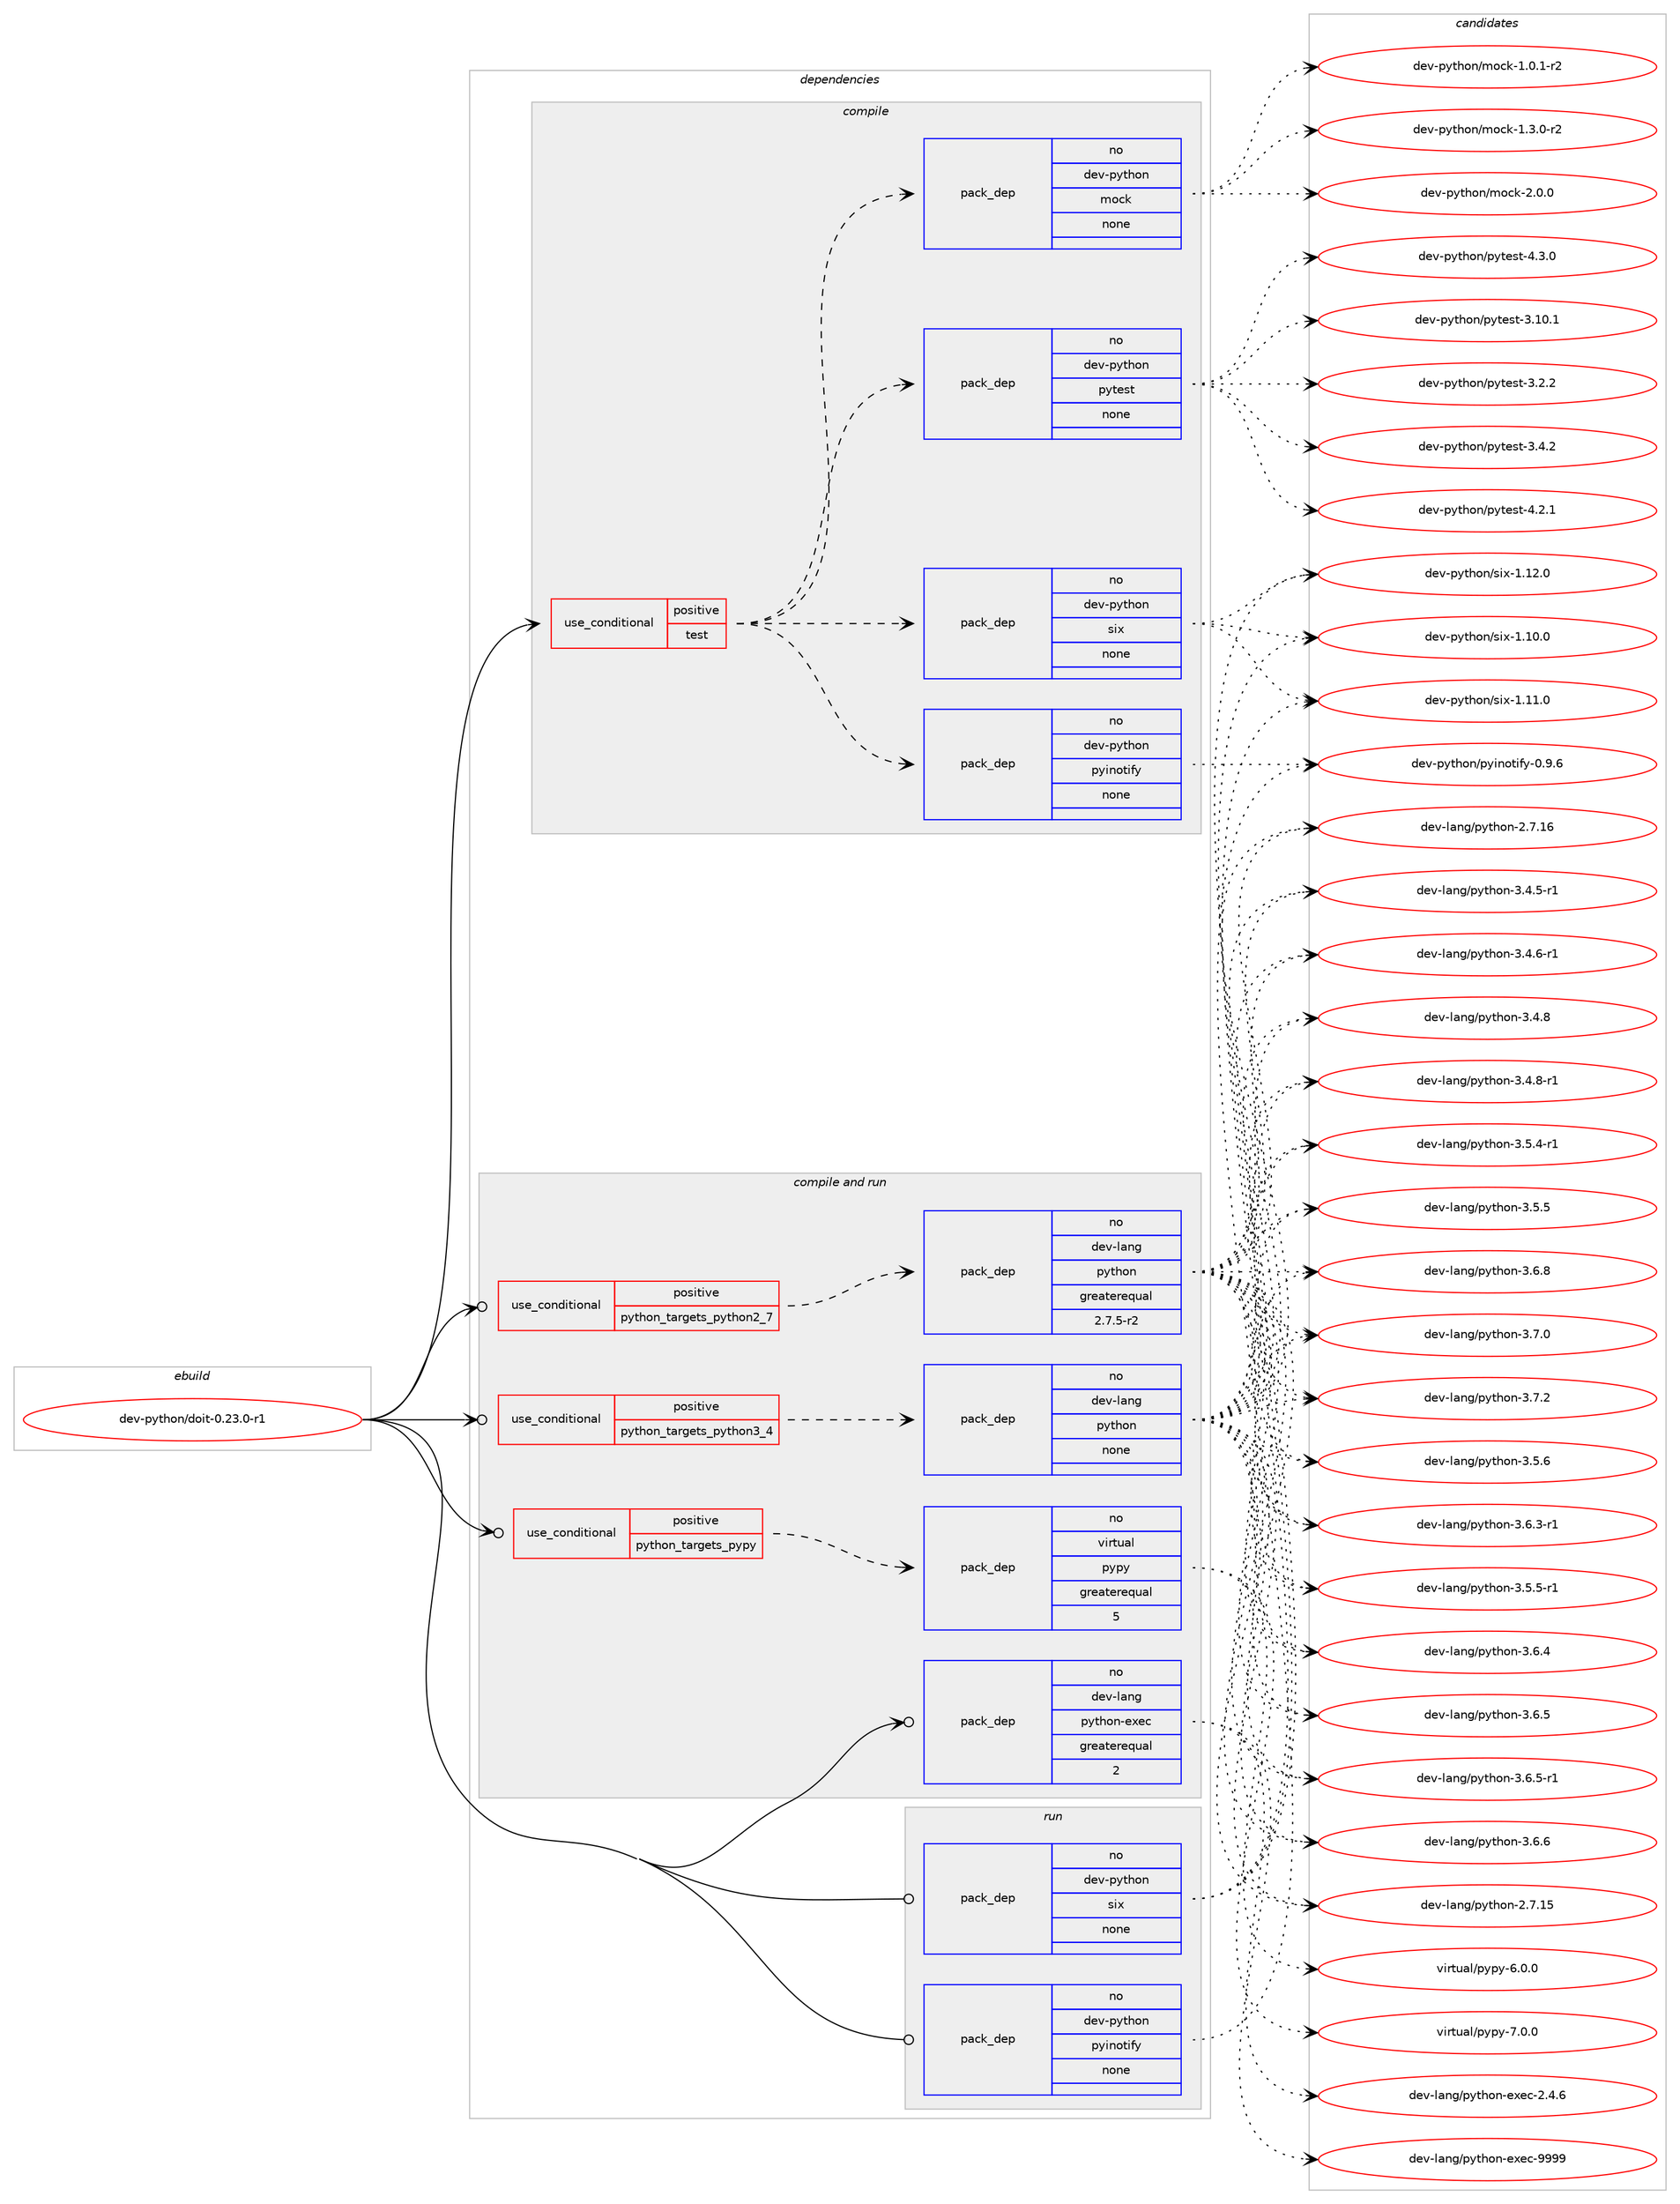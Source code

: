 digraph prolog {

# *************
# Graph options
# *************

newrank=true;
concentrate=true;
compound=true;
graph [rankdir=LR,fontname=Helvetica,fontsize=10,ranksep=1.5];#, ranksep=2.5, nodesep=0.2];
edge  [arrowhead=vee];
node  [fontname=Helvetica,fontsize=10];

# **********
# The ebuild
# **********

subgraph cluster_leftcol {
color=gray;
rank=same;
label=<<i>ebuild</i>>;
id [label="dev-python/doit-0.23.0-r1", color=red, width=4, href="../dev-python/doit-0.23.0-r1.svg"];
}

# ****************
# The dependencies
# ****************

subgraph cluster_midcol {
color=gray;
label=<<i>dependencies</i>>;
subgraph cluster_compile {
fillcolor="#eeeeee";
style=filled;
label=<<i>compile</i>>;
subgraph cond373645 {
dependency1407085 [label=<<TABLE BORDER="0" CELLBORDER="1" CELLSPACING="0" CELLPADDING="4"><TR><TD ROWSPAN="3" CELLPADDING="10">use_conditional</TD></TR><TR><TD>positive</TD></TR><TR><TD>test</TD></TR></TABLE>>, shape=none, color=red];
subgraph pack1010184 {
dependency1407086 [label=<<TABLE BORDER="0" CELLBORDER="1" CELLSPACING="0" CELLPADDING="4" WIDTH="220"><TR><TD ROWSPAN="6" CELLPADDING="30">pack_dep</TD></TR><TR><TD WIDTH="110">no</TD></TR><TR><TD>dev-python</TD></TR><TR><TD>pyinotify</TD></TR><TR><TD>none</TD></TR><TR><TD></TD></TR></TABLE>>, shape=none, color=blue];
}
dependency1407085:e -> dependency1407086:w [weight=20,style="dashed",arrowhead="vee"];
subgraph pack1010185 {
dependency1407087 [label=<<TABLE BORDER="0" CELLBORDER="1" CELLSPACING="0" CELLPADDING="4" WIDTH="220"><TR><TD ROWSPAN="6" CELLPADDING="30">pack_dep</TD></TR><TR><TD WIDTH="110">no</TD></TR><TR><TD>dev-python</TD></TR><TR><TD>six</TD></TR><TR><TD>none</TD></TR><TR><TD></TD></TR></TABLE>>, shape=none, color=blue];
}
dependency1407085:e -> dependency1407087:w [weight=20,style="dashed",arrowhead="vee"];
subgraph pack1010186 {
dependency1407088 [label=<<TABLE BORDER="0" CELLBORDER="1" CELLSPACING="0" CELLPADDING="4" WIDTH="220"><TR><TD ROWSPAN="6" CELLPADDING="30">pack_dep</TD></TR><TR><TD WIDTH="110">no</TD></TR><TR><TD>dev-python</TD></TR><TR><TD>pytest</TD></TR><TR><TD>none</TD></TR><TR><TD></TD></TR></TABLE>>, shape=none, color=blue];
}
dependency1407085:e -> dependency1407088:w [weight=20,style="dashed",arrowhead="vee"];
subgraph pack1010187 {
dependency1407089 [label=<<TABLE BORDER="0" CELLBORDER="1" CELLSPACING="0" CELLPADDING="4" WIDTH="220"><TR><TD ROWSPAN="6" CELLPADDING="30">pack_dep</TD></TR><TR><TD WIDTH="110">no</TD></TR><TR><TD>dev-python</TD></TR><TR><TD>mock</TD></TR><TR><TD>none</TD></TR><TR><TD></TD></TR></TABLE>>, shape=none, color=blue];
}
dependency1407085:e -> dependency1407089:w [weight=20,style="dashed",arrowhead="vee"];
}
id:e -> dependency1407085:w [weight=20,style="solid",arrowhead="vee"];
}
subgraph cluster_compileandrun {
fillcolor="#eeeeee";
style=filled;
label=<<i>compile and run</i>>;
subgraph cond373646 {
dependency1407090 [label=<<TABLE BORDER="0" CELLBORDER="1" CELLSPACING="0" CELLPADDING="4"><TR><TD ROWSPAN="3" CELLPADDING="10">use_conditional</TD></TR><TR><TD>positive</TD></TR><TR><TD>python_targets_pypy</TD></TR></TABLE>>, shape=none, color=red];
subgraph pack1010188 {
dependency1407091 [label=<<TABLE BORDER="0" CELLBORDER="1" CELLSPACING="0" CELLPADDING="4" WIDTH="220"><TR><TD ROWSPAN="6" CELLPADDING="30">pack_dep</TD></TR><TR><TD WIDTH="110">no</TD></TR><TR><TD>virtual</TD></TR><TR><TD>pypy</TD></TR><TR><TD>greaterequal</TD></TR><TR><TD>5</TD></TR></TABLE>>, shape=none, color=blue];
}
dependency1407090:e -> dependency1407091:w [weight=20,style="dashed",arrowhead="vee"];
}
id:e -> dependency1407090:w [weight=20,style="solid",arrowhead="odotvee"];
subgraph cond373647 {
dependency1407092 [label=<<TABLE BORDER="0" CELLBORDER="1" CELLSPACING="0" CELLPADDING="4"><TR><TD ROWSPAN="3" CELLPADDING="10">use_conditional</TD></TR><TR><TD>positive</TD></TR><TR><TD>python_targets_python2_7</TD></TR></TABLE>>, shape=none, color=red];
subgraph pack1010189 {
dependency1407093 [label=<<TABLE BORDER="0" CELLBORDER="1" CELLSPACING="0" CELLPADDING="4" WIDTH="220"><TR><TD ROWSPAN="6" CELLPADDING="30">pack_dep</TD></TR><TR><TD WIDTH="110">no</TD></TR><TR><TD>dev-lang</TD></TR><TR><TD>python</TD></TR><TR><TD>greaterequal</TD></TR><TR><TD>2.7.5-r2</TD></TR></TABLE>>, shape=none, color=blue];
}
dependency1407092:e -> dependency1407093:w [weight=20,style="dashed",arrowhead="vee"];
}
id:e -> dependency1407092:w [weight=20,style="solid",arrowhead="odotvee"];
subgraph cond373648 {
dependency1407094 [label=<<TABLE BORDER="0" CELLBORDER="1" CELLSPACING="0" CELLPADDING="4"><TR><TD ROWSPAN="3" CELLPADDING="10">use_conditional</TD></TR><TR><TD>positive</TD></TR><TR><TD>python_targets_python3_4</TD></TR></TABLE>>, shape=none, color=red];
subgraph pack1010190 {
dependency1407095 [label=<<TABLE BORDER="0" CELLBORDER="1" CELLSPACING="0" CELLPADDING="4" WIDTH="220"><TR><TD ROWSPAN="6" CELLPADDING="30">pack_dep</TD></TR><TR><TD WIDTH="110">no</TD></TR><TR><TD>dev-lang</TD></TR><TR><TD>python</TD></TR><TR><TD>none</TD></TR><TR><TD></TD></TR></TABLE>>, shape=none, color=blue];
}
dependency1407094:e -> dependency1407095:w [weight=20,style="dashed",arrowhead="vee"];
}
id:e -> dependency1407094:w [weight=20,style="solid",arrowhead="odotvee"];
subgraph pack1010191 {
dependency1407096 [label=<<TABLE BORDER="0" CELLBORDER="1" CELLSPACING="0" CELLPADDING="4" WIDTH="220"><TR><TD ROWSPAN="6" CELLPADDING="30">pack_dep</TD></TR><TR><TD WIDTH="110">no</TD></TR><TR><TD>dev-lang</TD></TR><TR><TD>python-exec</TD></TR><TR><TD>greaterequal</TD></TR><TR><TD>2</TD></TR></TABLE>>, shape=none, color=blue];
}
id:e -> dependency1407096:w [weight=20,style="solid",arrowhead="odotvee"];
}
subgraph cluster_run {
fillcolor="#eeeeee";
style=filled;
label=<<i>run</i>>;
subgraph pack1010192 {
dependency1407097 [label=<<TABLE BORDER="0" CELLBORDER="1" CELLSPACING="0" CELLPADDING="4" WIDTH="220"><TR><TD ROWSPAN="6" CELLPADDING="30">pack_dep</TD></TR><TR><TD WIDTH="110">no</TD></TR><TR><TD>dev-python</TD></TR><TR><TD>pyinotify</TD></TR><TR><TD>none</TD></TR><TR><TD></TD></TR></TABLE>>, shape=none, color=blue];
}
id:e -> dependency1407097:w [weight=20,style="solid",arrowhead="odot"];
subgraph pack1010193 {
dependency1407098 [label=<<TABLE BORDER="0" CELLBORDER="1" CELLSPACING="0" CELLPADDING="4" WIDTH="220"><TR><TD ROWSPAN="6" CELLPADDING="30">pack_dep</TD></TR><TR><TD WIDTH="110">no</TD></TR><TR><TD>dev-python</TD></TR><TR><TD>six</TD></TR><TR><TD>none</TD></TR><TR><TD></TD></TR></TABLE>>, shape=none, color=blue];
}
id:e -> dependency1407098:w [weight=20,style="solid",arrowhead="odot"];
}
}

# **************
# The candidates
# **************

subgraph cluster_choices {
rank=same;
color=gray;
label=<<i>candidates</i>>;

subgraph choice1010184 {
color=black;
nodesep=1;
choice1001011184511212111610411111047112121105110111116105102121454846574654 [label="dev-python/pyinotify-0.9.6", color=red, width=4,href="../dev-python/pyinotify-0.9.6.svg"];
dependency1407086:e -> choice1001011184511212111610411111047112121105110111116105102121454846574654:w [style=dotted,weight="100"];
}
subgraph choice1010185 {
color=black;
nodesep=1;
choice100101118451121211161041111104711510512045494649484648 [label="dev-python/six-1.10.0", color=red, width=4,href="../dev-python/six-1.10.0.svg"];
choice100101118451121211161041111104711510512045494649494648 [label="dev-python/six-1.11.0", color=red, width=4,href="../dev-python/six-1.11.0.svg"];
choice100101118451121211161041111104711510512045494649504648 [label="dev-python/six-1.12.0", color=red, width=4,href="../dev-python/six-1.12.0.svg"];
dependency1407087:e -> choice100101118451121211161041111104711510512045494649484648:w [style=dotted,weight="100"];
dependency1407087:e -> choice100101118451121211161041111104711510512045494649494648:w [style=dotted,weight="100"];
dependency1407087:e -> choice100101118451121211161041111104711510512045494649504648:w [style=dotted,weight="100"];
}
subgraph choice1010186 {
color=black;
nodesep=1;
choice100101118451121211161041111104711212111610111511645514649484649 [label="dev-python/pytest-3.10.1", color=red, width=4,href="../dev-python/pytest-3.10.1.svg"];
choice1001011184511212111610411111047112121116101115116455146504650 [label="dev-python/pytest-3.2.2", color=red, width=4,href="../dev-python/pytest-3.2.2.svg"];
choice1001011184511212111610411111047112121116101115116455146524650 [label="dev-python/pytest-3.4.2", color=red, width=4,href="../dev-python/pytest-3.4.2.svg"];
choice1001011184511212111610411111047112121116101115116455246504649 [label="dev-python/pytest-4.2.1", color=red, width=4,href="../dev-python/pytest-4.2.1.svg"];
choice1001011184511212111610411111047112121116101115116455246514648 [label="dev-python/pytest-4.3.0", color=red, width=4,href="../dev-python/pytest-4.3.0.svg"];
dependency1407088:e -> choice100101118451121211161041111104711212111610111511645514649484649:w [style=dotted,weight="100"];
dependency1407088:e -> choice1001011184511212111610411111047112121116101115116455146504650:w [style=dotted,weight="100"];
dependency1407088:e -> choice1001011184511212111610411111047112121116101115116455146524650:w [style=dotted,weight="100"];
dependency1407088:e -> choice1001011184511212111610411111047112121116101115116455246504649:w [style=dotted,weight="100"];
dependency1407088:e -> choice1001011184511212111610411111047112121116101115116455246514648:w [style=dotted,weight="100"];
}
subgraph choice1010187 {
color=black;
nodesep=1;
choice1001011184511212111610411111047109111991074549464846494511450 [label="dev-python/mock-1.0.1-r2", color=red, width=4,href="../dev-python/mock-1.0.1-r2.svg"];
choice1001011184511212111610411111047109111991074549465146484511450 [label="dev-python/mock-1.3.0-r2", color=red, width=4,href="../dev-python/mock-1.3.0-r2.svg"];
choice100101118451121211161041111104710911199107455046484648 [label="dev-python/mock-2.0.0", color=red, width=4,href="../dev-python/mock-2.0.0.svg"];
dependency1407089:e -> choice1001011184511212111610411111047109111991074549464846494511450:w [style=dotted,weight="100"];
dependency1407089:e -> choice1001011184511212111610411111047109111991074549465146484511450:w [style=dotted,weight="100"];
dependency1407089:e -> choice100101118451121211161041111104710911199107455046484648:w [style=dotted,weight="100"];
}
subgraph choice1010188 {
color=black;
nodesep=1;
choice1181051141161179710847112121112121455446484648 [label="virtual/pypy-6.0.0", color=red, width=4,href="../virtual/pypy-6.0.0.svg"];
choice1181051141161179710847112121112121455546484648 [label="virtual/pypy-7.0.0", color=red, width=4,href="../virtual/pypy-7.0.0.svg"];
dependency1407091:e -> choice1181051141161179710847112121112121455446484648:w [style=dotted,weight="100"];
dependency1407091:e -> choice1181051141161179710847112121112121455546484648:w [style=dotted,weight="100"];
}
subgraph choice1010189 {
color=black;
nodesep=1;
choice10010111845108971101034711212111610411111045504655464953 [label="dev-lang/python-2.7.15", color=red, width=4,href="../dev-lang/python-2.7.15.svg"];
choice10010111845108971101034711212111610411111045504655464954 [label="dev-lang/python-2.7.16", color=red, width=4,href="../dev-lang/python-2.7.16.svg"];
choice1001011184510897110103471121211161041111104551465246534511449 [label="dev-lang/python-3.4.5-r1", color=red, width=4,href="../dev-lang/python-3.4.5-r1.svg"];
choice1001011184510897110103471121211161041111104551465246544511449 [label="dev-lang/python-3.4.6-r1", color=red, width=4,href="../dev-lang/python-3.4.6-r1.svg"];
choice100101118451089711010347112121116104111110455146524656 [label="dev-lang/python-3.4.8", color=red, width=4,href="../dev-lang/python-3.4.8.svg"];
choice1001011184510897110103471121211161041111104551465246564511449 [label="dev-lang/python-3.4.8-r1", color=red, width=4,href="../dev-lang/python-3.4.8-r1.svg"];
choice1001011184510897110103471121211161041111104551465346524511449 [label="dev-lang/python-3.5.4-r1", color=red, width=4,href="../dev-lang/python-3.5.4-r1.svg"];
choice100101118451089711010347112121116104111110455146534653 [label="dev-lang/python-3.5.5", color=red, width=4,href="../dev-lang/python-3.5.5.svg"];
choice1001011184510897110103471121211161041111104551465346534511449 [label="dev-lang/python-3.5.5-r1", color=red, width=4,href="../dev-lang/python-3.5.5-r1.svg"];
choice100101118451089711010347112121116104111110455146534654 [label="dev-lang/python-3.5.6", color=red, width=4,href="../dev-lang/python-3.5.6.svg"];
choice1001011184510897110103471121211161041111104551465446514511449 [label="dev-lang/python-3.6.3-r1", color=red, width=4,href="../dev-lang/python-3.6.3-r1.svg"];
choice100101118451089711010347112121116104111110455146544652 [label="dev-lang/python-3.6.4", color=red, width=4,href="../dev-lang/python-3.6.4.svg"];
choice100101118451089711010347112121116104111110455146544653 [label="dev-lang/python-3.6.5", color=red, width=4,href="../dev-lang/python-3.6.5.svg"];
choice1001011184510897110103471121211161041111104551465446534511449 [label="dev-lang/python-3.6.5-r1", color=red, width=4,href="../dev-lang/python-3.6.5-r1.svg"];
choice100101118451089711010347112121116104111110455146544654 [label="dev-lang/python-3.6.6", color=red, width=4,href="../dev-lang/python-3.6.6.svg"];
choice100101118451089711010347112121116104111110455146544656 [label="dev-lang/python-3.6.8", color=red, width=4,href="../dev-lang/python-3.6.8.svg"];
choice100101118451089711010347112121116104111110455146554648 [label="dev-lang/python-3.7.0", color=red, width=4,href="../dev-lang/python-3.7.0.svg"];
choice100101118451089711010347112121116104111110455146554650 [label="dev-lang/python-3.7.2", color=red, width=4,href="../dev-lang/python-3.7.2.svg"];
dependency1407093:e -> choice10010111845108971101034711212111610411111045504655464953:w [style=dotted,weight="100"];
dependency1407093:e -> choice10010111845108971101034711212111610411111045504655464954:w [style=dotted,weight="100"];
dependency1407093:e -> choice1001011184510897110103471121211161041111104551465246534511449:w [style=dotted,weight="100"];
dependency1407093:e -> choice1001011184510897110103471121211161041111104551465246544511449:w [style=dotted,weight="100"];
dependency1407093:e -> choice100101118451089711010347112121116104111110455146524656:w [style=dotted,weight="100"];
dependency1407093:e -> choice1001011184510897110103471121211161041111104551465246564511449:w [style=dotted,weight="100"];
dependency1407093:e -> choice1001011184510897110103471121211161041111104551465346524511449:w [style=dotted,weight="100"];
dependency1407093:e -> choice100101118451089711010347112121116104111110455146534653:w [style=dotted,weight="100"];
dependency1407093:e -> choice1001011184510897110103471121211161041111104551465346534511449:w [style=dotted,weight="100"];
dependency1407093:e -> choice100101118451089711010347112121116104111110455146534654:w [style=dotted,weight="100"];
dependency1407093:e -> choice1001011184510897110103471121211161041111104551465446514511449:w [style=dotted,weight="100"];
dependency1407093:e -> choice100101118451089711010347112121116104111110455146544652:w [style=dotted,weight="100"];
dependency1407093:e -> choice100101118451089711010347112121116104111110455146544653:w [style=dotted,weight="100"];
dependency1407093:e -> choice1001011184510897110103471121211161041111104551465446534511449:w [style=dotted,weight="100"];
dependency1407093:e -> choice100101118451089711010347112121116104111110455146544654:w [style=dotted,weight="100"];
dependency1407093:e -> choice100101118451089711010347112121116104111110455146544656:w [style=dotted,weight="100"];
dependency1407093:e -> choice100101118451089711010347112121116104111110455146554648:w [style=dotted,weight="100"];
dependency1407093:e -> choice100101118451089711010347112121116104111110455146554650:w [style=dotted,weight="100"];
}
subgraph choice1010190 {
color=black;
nodesep=1;
choice10010111845108971101034711212111610411111045504655464953 [label="dev-lang/python-2.7.15", color=red, width=4,href="../dev-lang/python-2.7.15.svg"];
choice10010111845108971101034711212111610411111045504655464954 [label="dev-lang/python-2.7.16", color=red, width=4,href="../dev-lang/python-2.7.16.svg"];
choice1001011184510897110103471121211161041111104551465246534511449 [label="dev-lang/python-3.4.5-r1", color=red, width=4,href="../dev-lang/python-3.4.5-r1.svg"];
choice1001011184510897110103471121211161041111104551465246544511449 [label="dev-lang/python-3.4.6-r1", color=red, width=4,href="../dev-lang/python-3.4.6-r1.svg"];
choice100101118451089711010347112121116104111110455146524656 [label="dev-lang/python-3.4.8", color=red, width=4,href="../dev-lang/python-3.4.8.svg"];
choice1001011184510897110103471121211161041111104551465246564511449 [label="dev-lang/python-3.4.8-r1", color=red, width=4,href="../dev-lang/python-3.4.8-r1.svg"];
choice1001011184510897110103471121211161041111104551465346524511449 [label="dev-lang/python-3.5.4-r1", color=red, width=4,href="../dev-lang/python-3.5.4-r1.svg"];
choice100101118451089711010347112121116104111110455146534653 [label="dev-lang/python-3.5.5", color=red, width=4,href="../dev-lang/python-3.5.5.svg"];
choice1001011184510897110103471121211161041111104551465346534511449 [label="dev-lang/python-3.5.5-r1", color=red, width=4,href="../dev-lang/python-3.5.5-r1.svg"];
choice100101118451089711010347112121116104111110455146534654 [label="dev-lang/python-3.5.6", color=red, width=4,href="../dev-lang/python-3.5.6.svg"];
choice1001011184510897110103471121211161041111104551465446514511449 [label="dev-lang/python-3.6.3-r1", color=red, width=4,href="../dev-lang/python-3.6.3-r1.svg"];
choice100101118451089711010347112121116104111110455146544652 [label="dev-lang/python-3.6.4", color=red, width=4,href="../dev-lang/python-3.6.4.svg"];
choice100101118451089711010347112121116104111110455146544653 [label="dev-lang/python-3.6.5", color=red, width=4,href="../dev-lang/python-3.6.5.svg"];
choice1001011184510897110103471121211161041111104551465446534511449 [label="dev-lang/python-3.6.5-r1", color=red, width=4,href="../dev-lang/python-3.6.5-r1.svg"];
choice100101118451089711010347112121116104111110455146544654 [label="dev-lang/python-3.6.6", color=red, width=4,href="../dev-lang/python-3.6.6.svg"];
choice100101118451089711010347112121116104111110455146544656 [label="dev-lang/python-3.6.8", color=red, width=4,href="../dev-lang/python-3.6.8.svg"];
choice100101118451089711010347112121116104111110455146554648 [label="dev-lang/python-3.7.0", color=red, width=4,href="../dev-lang/python-3.7.0.svg"];
choice100101118451089711010347112121116104111110455146554650 [label="dev-lang/python-3.7.2", color=red, width=4,href="../dev-lang/python-3.7.2.svg"];
dependency1407095:e -> choice10010111845108971101034711212111610411111045504655464953:w [style=dotted,weight="100"];
dependency1407095:e -> choice10010111845108971101034711212111610411111045504655464954:w [style=dotted,weight="100"];
dependency1407095:e -> choice1001011184510897110103471121211161041111104551465246534511449:w [style=dotted,weight="100"];
dependency1407095:e -> choice1001011184510897110103471121211161041111104551465246544511449:w [style=dotted,weight="100"];
dependency1407095:e -> choice100101118451089711010347112121116104111110455146524656:w [style=dotted,weight="100"];
dependency1407095:e -> choice1001011184510897110103471121211161041111104551465246564511449:w [style=dotted,weight="100"];
dependency1407095:e -> choice1001011184510897110103471121211161041111104551465346524511449:w [style=dotted,weight="100"];
dependency1407095:e -> choice100101118451089711010347112121116104111110455146534653:w [style=dotted,weight="100"];
dependency1407095:e -> choice1001011184510897110103471121211161041111104551465346534511449:w [style=dotted,weight="100"];
dependency1407095:e -> choice100101118451089711010347112121116104111110455146534654:w [style=dotted,weight="100"];
dependency1407095:e -> choice1001011184510897110103471121211161041111104551465446514511449:w [style=dotted,weight="100"];
dependency1407095:e -> choice100101118451089711010347112121116104111110455146544652:w [style=dotted,weight="100"];
dependency1407095:e -> choice100101118451089711010347112121116104111110455146544653:w [style=dotted,weight="100"];
dependency1407095:e -> choice1001011184510897110103471121211161041111104551465446534511449:w [style=dotted,weight="100"];
dependency1407095:e -> choice100101118451089711010347112121116104111110455146544654:w [style=dotted,weight="100"];
dependency1407095:e -> choice100101118451089711010347112121116104111110455146544656:w [style=dotted,weight="100"];
dependency1407095:e -> choice100101118451089711010347112121116104111110455146554648:w [style=dotted,weight="100"];
dependency1407095:e -> choice100101118451089711010347112121116104111110455146554650:w [style=dotted,weight="100"];
}
subgraph choice1010191 {
color=black;
nodesep=1;
choice1001011184510897110103471121211161041111104510112010199455046524654 [label="dev-lang/python-exec-2.4.6", color=red, width=4,href="../dev-lang/python-exec-2.4.6.svg"];
choice10010111845108971101034711212111610411111045101120101994557575757 [label="dev-lang/python-exec-9999", color=red, width=4,href="../dev-lang/python-exec-9999.svg"];
dependency1407096:e -> choice1001011184510897110103471121211161041111104510112010199455046524654:w [style=dotted,weight="100"];
dependency1407096:e -> choice10010111845108971101034711212111610411111045101120101994557575757:w [style=dotted,weight="100"];
}
subgraph choice1010192 {
color=black;
nodesep=1;
choice1001011184511212111610411111047112121105110111116105102121454846574654 [label="dev-python/pyinotify-0.9.6", color=red, width=4,href="../dev-python/pyinotify-0.9.6.svg"];
dependency1407097:e -> choice1001011184511212111610411111047112121105110111116105102121454846574654:w [style=dotted,weight="100"];
}
subgraph choice1010193 {
color=black;
nodesep=1;
choice100101118451121211161041111104711510512045494649484648 [label="dev-python/six-1.10.0", color=red, width=4,href="../dev-python/six-1.10.0.svg"];
choice100101118451121211161041111104711510512045494649494648 [label="dev-python/six-1.11.0", color=red, width=4,href="../dev-python/six-1.11.0.svg"];
choice100101118451121211161041111104711510512045494649504648 [label="dev-python/six-1.12.0", color=red, width=4,href="../dev-python/six-1.12.0.svg"];
dependency1407098:e -> choice100101118451121211161041111104711510512045494649484648:w [style=dotted,weight="100"];
dependency1407098:e -> choice100101118451121211161041111104711510512045494649494648:w [style=dotted,weight="100"];
dependency1407098:e -> choice100101118451121211161041111104711510512045494649504648:w [style=dotted,weight="100"];
}
}

}
